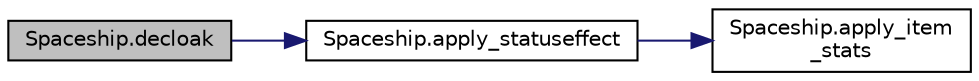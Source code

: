 digraph "Spaceship.decloak"
{
  edge [fontname="Helvetica",fontsize="10",labelfontname="Helvetica",labelfontsize="10"];
  node [fontname="Helvetica",fontsize="10",shape=record];
  rankdir="LR";
  Node66 [label="Spaceship.decloak",height=0.2,width=0.4,color="black", fillcolor="grey75", style="filled", fontcolor="black"];
  Node66 -> Node67 [color="midnightblue",fontsize="10",style="solid",fontname="Helvetica"];
  Node67 [label="Spaceship.apply_statuseffect",height=0.2,width=0.4,color="black", fillcolor="white", style="filled",URL="$class_spaceship.html#a0e562e25b6f8186c569fbc0577ef3bb6",tooltip="Fügt einen neuen StatusEffect zu dem Raumschiff hinzu "];
  Node67 -> Node68 [color="midnightblue",fontsize="10",style="solid",fontname="Helvetica"];
  Node68 [label="Spaceship.apply_item\l_stats",height=0.2,width=0.4,color="black", fillcolor="white", style="filled",URL="$class_spaceship.html#a465e9ba15923826055b2fd43be83d635",tooltip="Setzt die Schild- und Geschwindigkeitswerte den Items entsprechend fest "];
}
